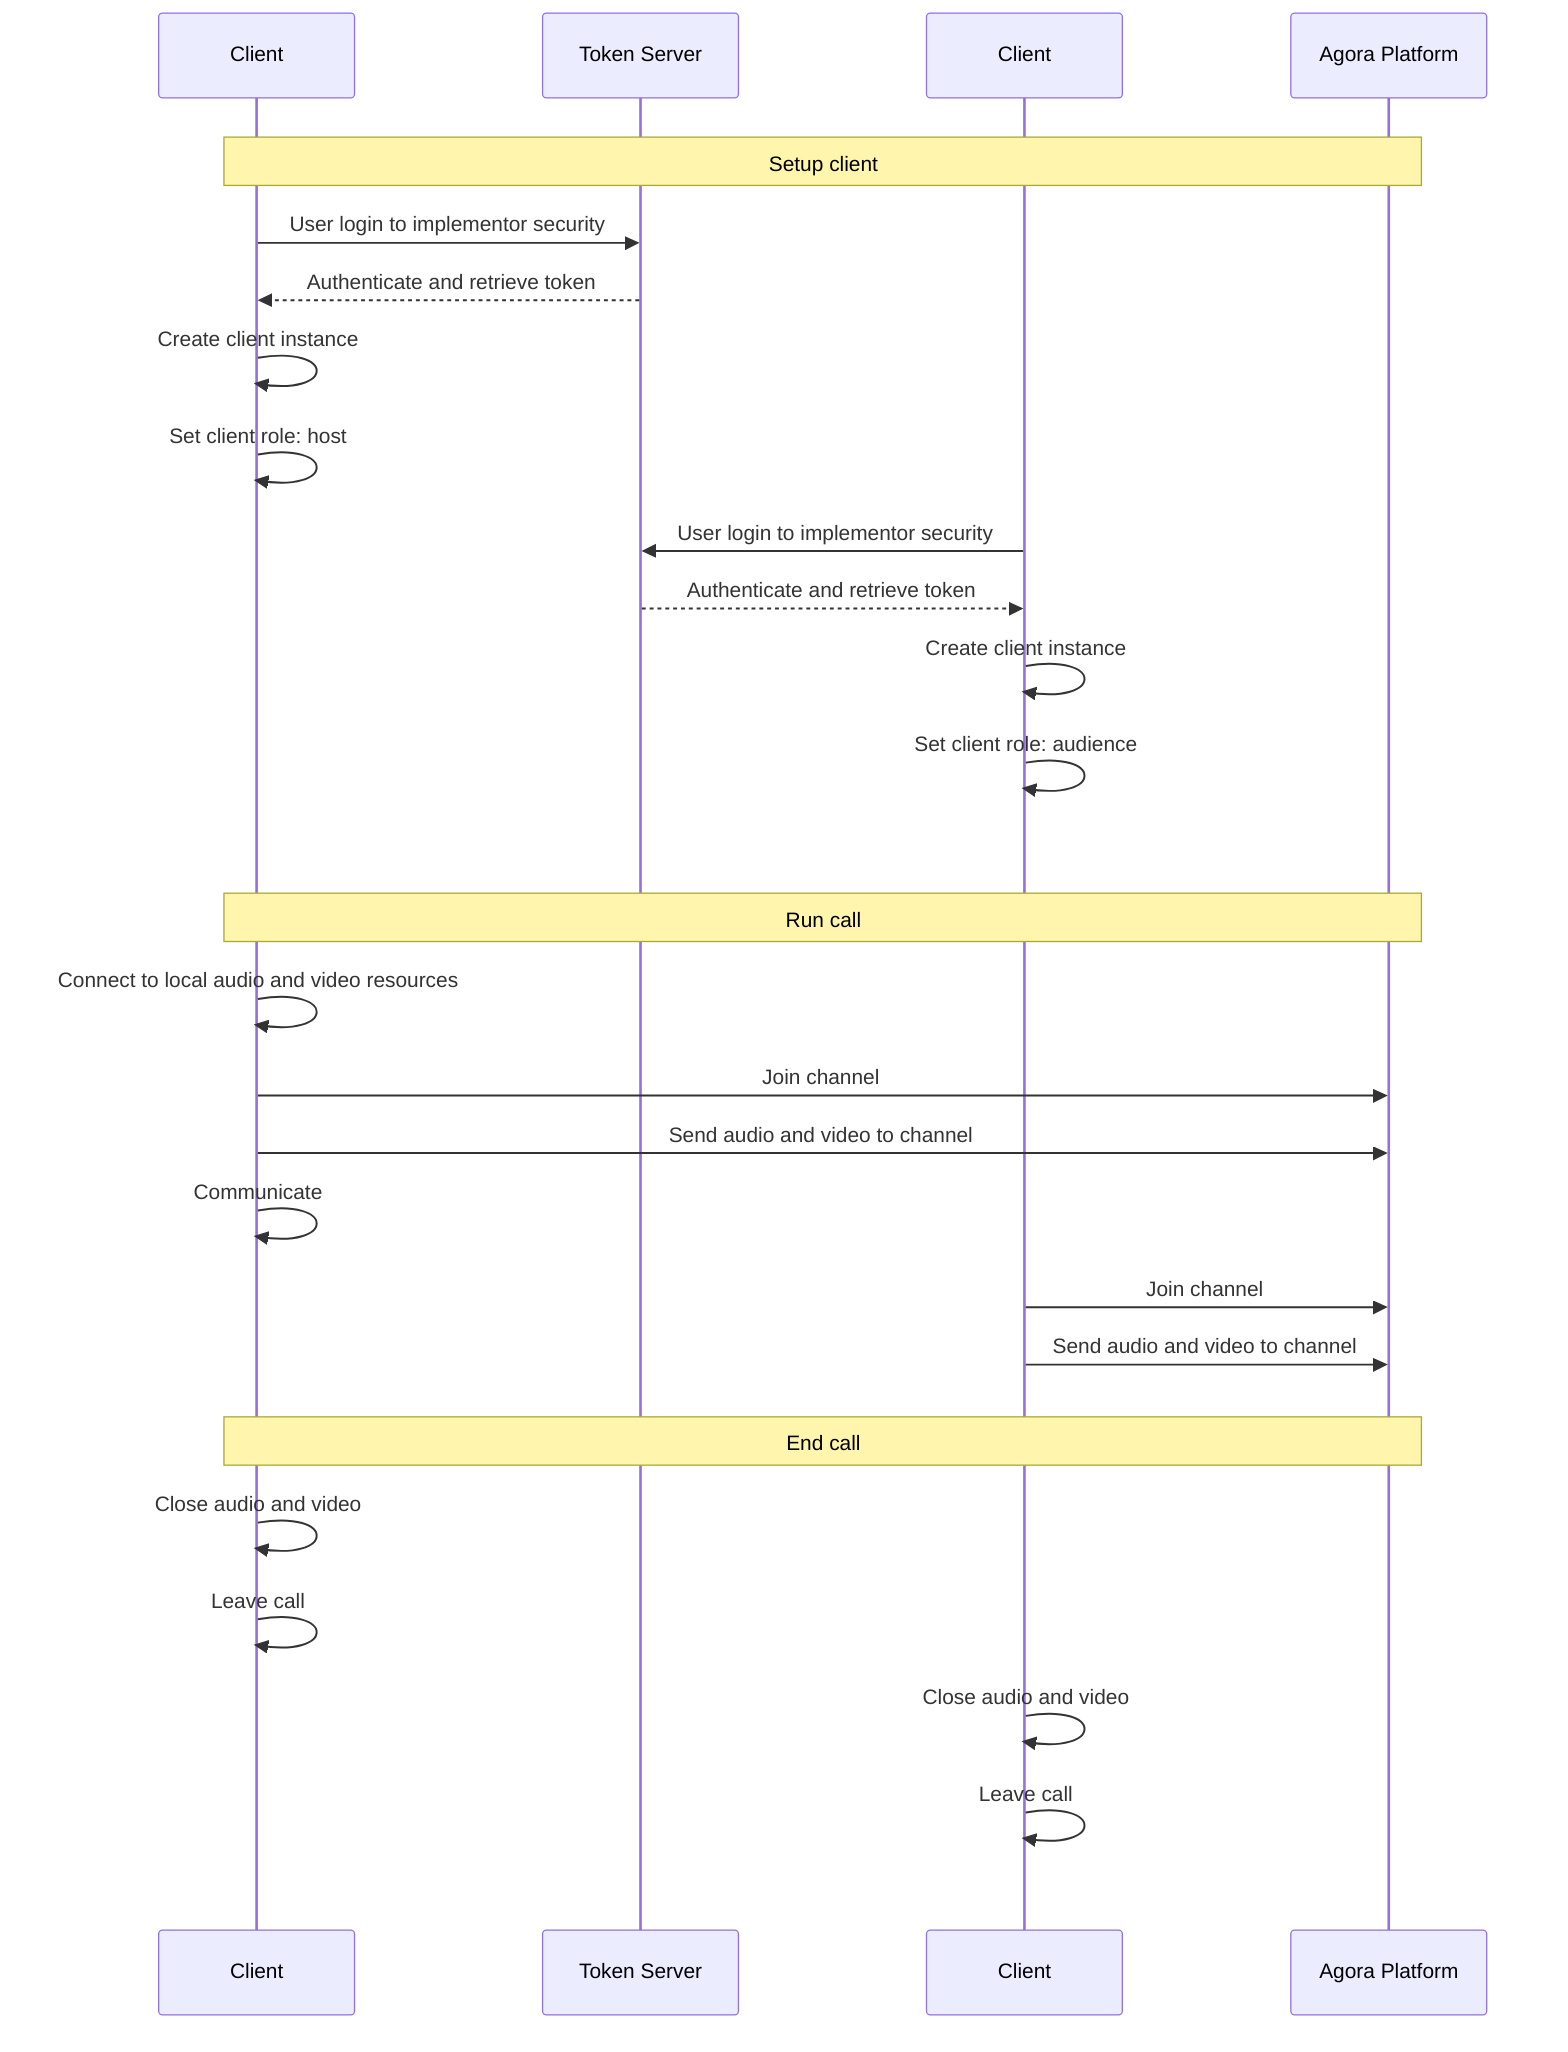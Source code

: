 sequenceDiagram
    participant Client1 as Client
    participant TokenServer as Token Server
    participant Client2 as Client
    participant Agora as Agora Platform

    %% Setup Client
    rect rgb(255, 255, 255)
        note over Client1, Agora: Setup client
        Client1->>TokenServer: User login to implementor security
        TokenServer-->>Client1: Authenticate and retrieve token
        Client1->>Client1: Create client instance
        Client1->>Client1: Set client role: host

        Client2->>TokenServer: User login to implementor security
        TokenServer-->>Client2: Authenticate and retrieve token
        Client2->>Client2: Create client instance
        Client2->>Client2: Set client role: audience
    end

    %% Run Call
    rect rgb(255, 255, 255)
        note over Client1, Agora: Run call
        Client1->>Client1: Connect to local audio and video resources
        Client1->>Agora: Join channel
        Client1->>Agora: Send audio and video to channel
        Client1->>Client1: Communicate

        Client2->>Agora: Join channel
        Client2->>Agora: Send audio and video to channel
    end

    %% End Call
    rect rgb(255, 255, 255)
        note over Client1, Agora: End call
        Client1->>Client1: Close audio and video
        Client1->>Client1: Leave call

        Client2->>Client2: Close audio and video
        Client2->>Client2: Leave call
    end
